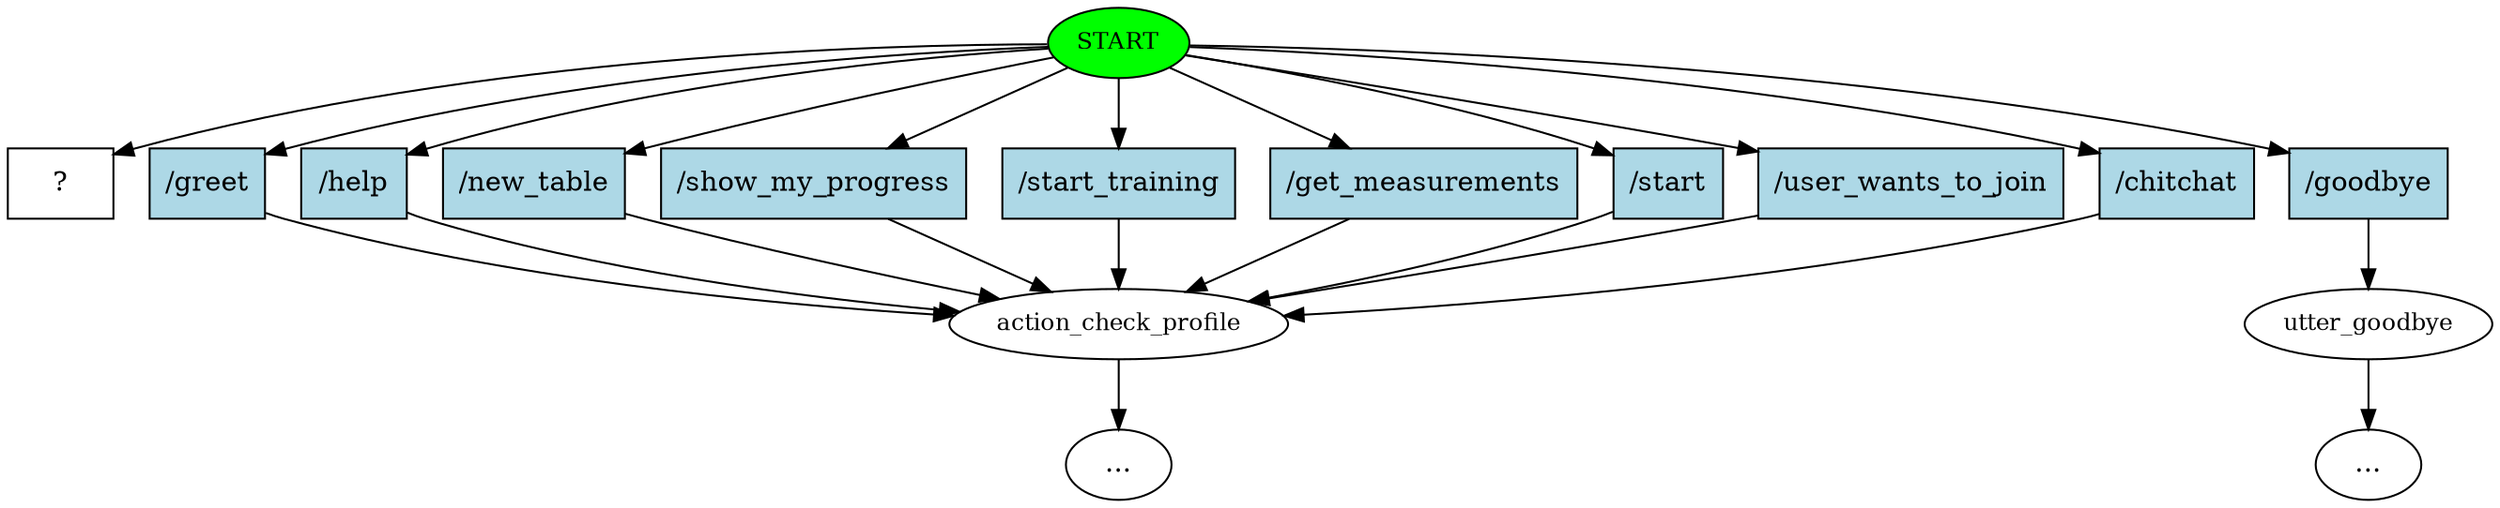 digraph  {
0 [class="start active", fillcolor=green, fontsize=12, label=START, style=filled];
1 [class="", fontsize=12, label=action_check_profile];
3 [class="", fontsize=12, label=utter_goodbye];
"-5" [class=ellipsis, label="..."];
"-48" [class=ellipsis, label="..."];
47 [class="intent dashed active", label="  ?  ", shape=rect];
48 [class=intent, fillcolor=lightblue, label="\/greet", shape=rect, style=filled];
49 [class=intent, fillcolor=lightblue, label="\/help", shape=rect, style=filled];
50 [class=intent, fillcolor=lightblue, label="\/new_table", shape=rect, style=filled];
51 [class=intent, fillcolor=lightblue, label="\/show_my_progress", shape=rect, style=filled];
52 [class=intent, fillcolor=lightblue, label="\/start_training", shape=rect, style=filled];
53 [class=intent, fillcolor=lightblue, label="\/get_measurements", shape=rect, style=filled];
54 [class=intent, fillcolor=lightblue, label="\/start", shape=rect, style=filled];
55 [class=intent, fillcolor=lightblue, label="\/user_wants_to_join", shape=rect, style=filled];
56 [class=intent, fillcolor=lightblue, label="\/chitchat", shape=rect, style=filled];
57 [class=intent, fillcolor=lightblue, label="\/goodbye", shape=rect, style=filled];
0 -> 47  [class=active, key=NONE, label=""];
0 -> 48  [class="", key=0];
0 -> 49  [class="", key=0];
0 -> 50  [class="", key=0];
0 -> 51  [class="", key=0];
0 -> 52  [class="", key=0];
0 -> 53  [class="", key=0];
0 -> 54  [class="", key=0];
0 -> 55  [class="", key=0];
0 -> 56  [class="", key=0];
0 -> 57  [class="", key=0];
1 -> "-48"  [class="", key=NONE, label=""];
3 -> "-5"  [class="", key=NONE, label=""];
48 -> 1  [class="", key=0];
49 -> 1  [class="", key=0];
50 -> 1  [class="", key=0];
51 -> 1  [class="", key=0];
52 -> 1  [class="", key=0];
53 -> 1  [class="", key=0];
54 -> 1  [class="", key=0];
55 -> 1  [class="", key=0];
56 -> 1  [class="", key=0];
57 -> 3  [class="", key=0];
}
